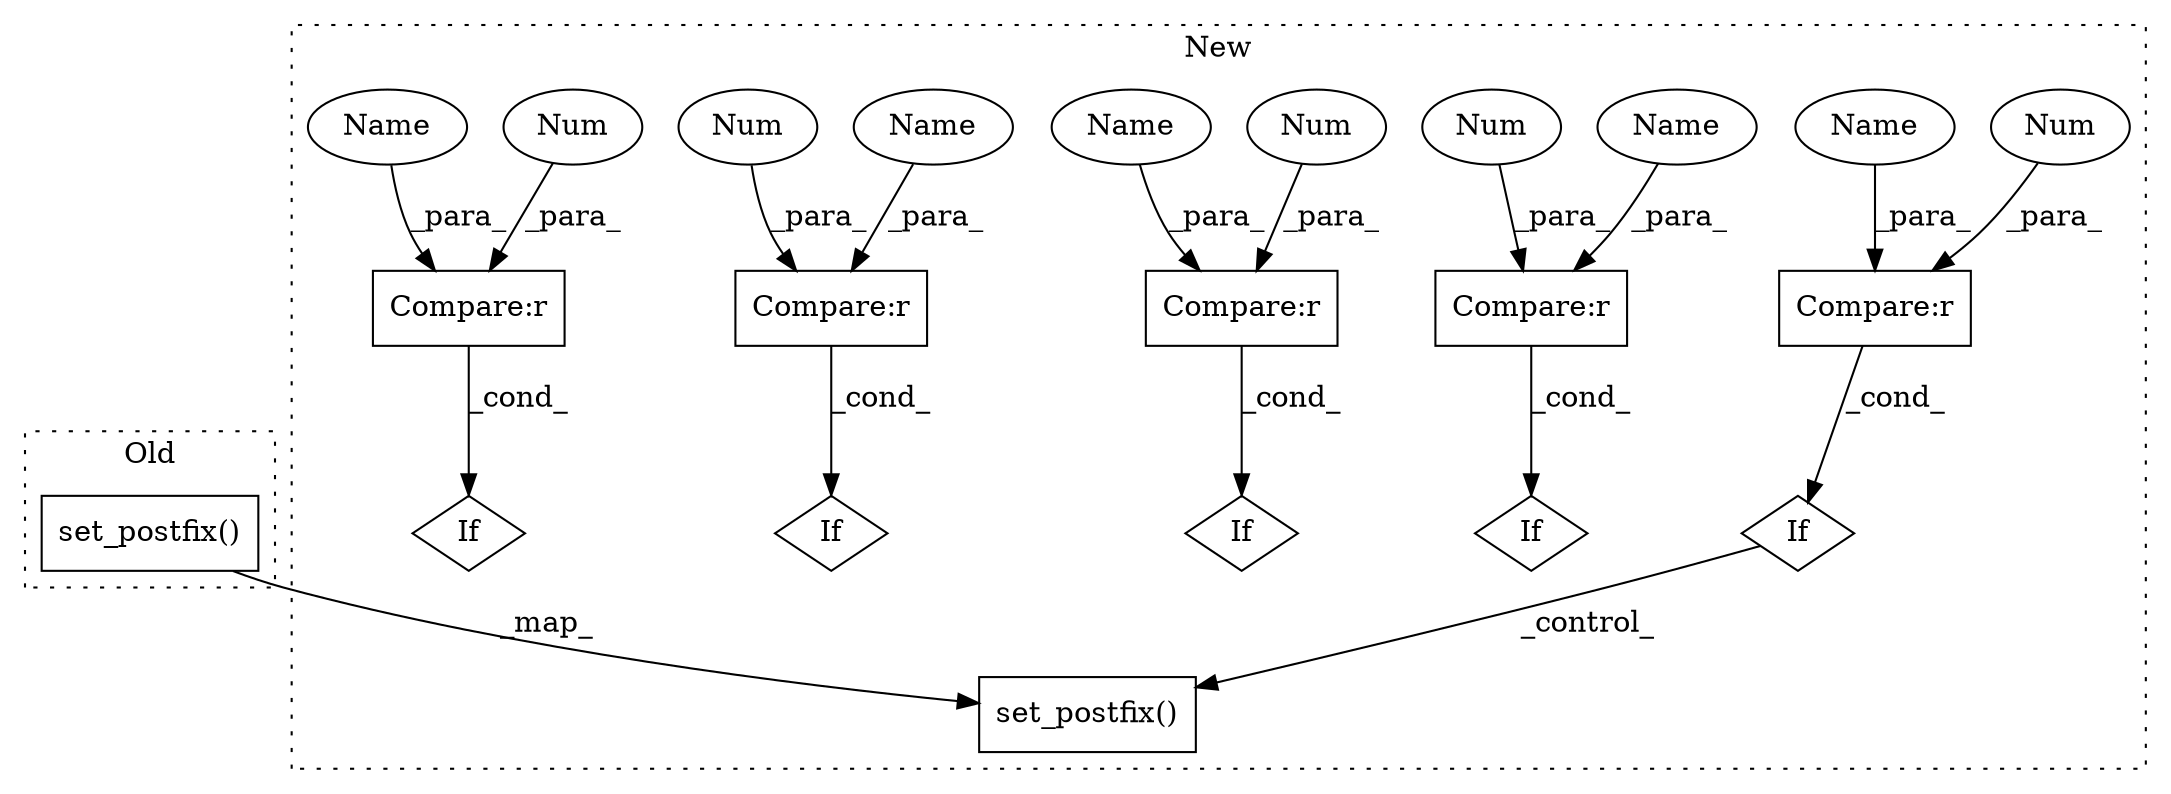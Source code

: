 digraph G {
subgraph cluster0 {
1 [label="set_postfix()" a="75" s="3611" l="139" shape="box"];
label = "Old";
style="dotted";
}
subgraph cluster1 {
2 [label="set_postfix()" a="75" s="3785" l="145" shape="box"];
3 [label="If" a="96" s="3744" l="3" shape="diamond"];
4 [label="Compare:r" a="40" s="3747" l="15" shape="box"];
5 [label="Num" a="76" s="3761" l="1" shape="ellipse"];
6 [label="Compare:r" a="40" s="2498" l="15" shape="box"];
7 [label="Num" a="76" s="2512" l="1" shape="ellipse"];
8 [label="If" a="96" s="2495" l="3" shape="diamond"];
9 [label="Compare:r" a="40" s="2734" l="15" shape="box"];
10 [label="Num" a="76" s="2748" l="1" shape="ellipse"];
11 [label="If" a="96" s="2731" l="3" shape="diamond"];
12 [label="Compare:r" a="40" s="328" l="15" shape="box"];
13 [label="Num" a="76" s="342" l="1" shape="ellipse"];
14 [label="If" a="96" s="325" l="3" shape="diamond"];
15 [label="Compare:r" a="40" s="3977" l="15" shape="box"];
16 [label="Num" a="76" s="3991" l="1" shape="ellipse"];
17 [label="If" a="96" s="3974" l="3" shape="diamond"];
18 [label="Name" a="87" s="3747" l="10" shape="ellipse"];
19 [label="Name" a="87" s="2734" l="10" shape="ellipse"];
20 [label="Name" a="87" s="2498" l="10" shape="ellipse"];
21 [label="Name" a="87" s="3977" l="10" shape="ellipse"];
22 [label="Name" a="87" s="328" l="10" shape="ellipse"];
label = "New";
style="dotted";
}
1 -> 2 [label="_map_"];
3 -> 2 [label="_control_"];
4 -> 3 [label="_cond_"];
5 -> 4 [label="_para_"];
6 -> 8 [label="_cond_"];
7 -> 6 [label="_para_"];
9 -> 11 [label="_cond_"];
10 -> 9 [label="_para_"];
12 -> 14 [label="_cond_"];
13 -> 12 [label="_para_"];
15 -> 17 [label="_cond_"];
16 -> 15 [label="_para_"];
18 -> 4 [label="_para_"];
19 -> 9 [label="_para_"];
20 -> 6 [label="_para_"];
21 -> 15 [label="_para_"];
22 -> 12 [label="_para_"];
}